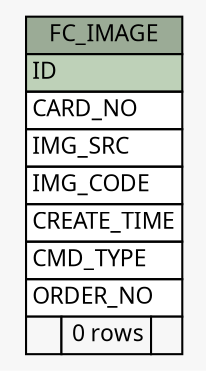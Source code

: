 // dot 2.26.0 on Linux 2.6.32-504.8.1.el6.x86_64
// SchemaSpy rev Unknown
digraph "FC_IMAGE" {
  graph [
    rankdir="RL"
    bgcolor="#f7f7f7"
    nodesep="0.18"
    ranksep="0.46"
    fontname="Microsoft YaHei"
    fontsize="11"
  ];
  node [
    fontname="Microsoft YaHei"
    fontsize="11"
    shape="plaintext"
  ];
  edge [
    arrowsize="0.8"
  ];
  "FC_IMAGE" [
    label=<
    <TABLE BORDER="0" CELLBORDER="1" CELLSPACING="0" BGCOLOR="#ffffff">
      <TR><TD COLSPAN="3" BGCOLOR="#9bab96" ALIGN="CENTER">FC_IMAGE</TD></TR>
      <TR><TD PORT="ID" COLSPAN="3" BGCOLOR="#bed1b8" ALIGN="LEFT">ID</TD></TR>
      <TR><TD PORT="CARD_NO" COLSPAN="3" ALIGN="LEFT">CARD_NO</TD></TR>
      <TR><TD PORT="IMG_SRC" COLSPAN="3" ALIGN="LEFT">IMG_SRC</TD></TR>
      <TR><TD PORT="IMG_CODE" COLSPAN="3" ALIGN="LEFT">IMG_CODE</TD></TR>
      <TR><TD PORT="CREATE_TIME" COLSPAN="3" ALIGN="LEFT">CREATE_TIME</TD></TR>
      <TR><TD PORT="CMD_TYPE" COLSPAN="3" ALIGN="LEFT">CMD_TYPE</TD></TR>
      <TR><TD PORT="ORDER_NO" COLSPAN="3" ALIGN="LEFT">ORDER_NO</TD></TR>
      <TR><TD ALIGN="LEFT" BGCOLOR="#f7f7f7">  </TD><TD ALIGN="RIGHT" BGCOLOR="#f7f7f7">0 rows</TD><TD ALIGN="RIGHT" BGCOLOR="#f7f7f7">  </TD></TR>
    </TABLE>>
    URL="tables/FC_IMAGE.html"
    tooltip="FC_IMAGE"
  ];
}
